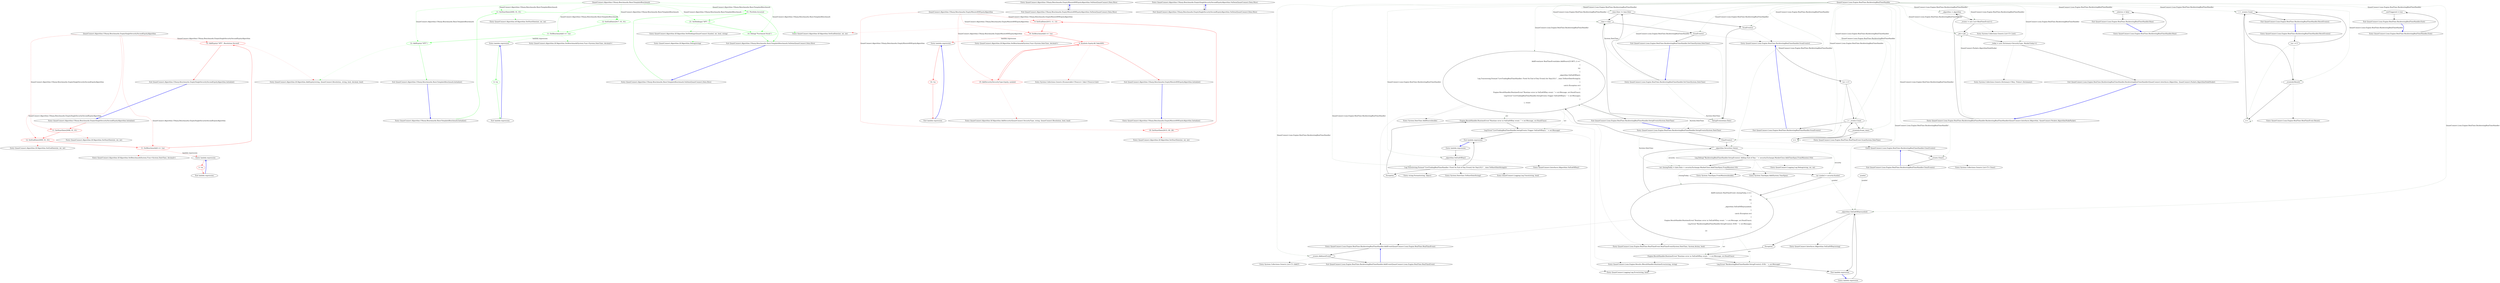 digraph  {
d1 [cluster="QuantConnect.Algorithm.CSharp.Benchmarks.BasicTemplateBenchmark.Initialize()", color=green, community=0, label="11: SetStartDate(2000, 01, 01)", span="29-29"];
d20 [label="QuantConnect.Algorithm.CSharp.Benchmarks.BasicTemplateBenchmark", span=""];
d0 [cluster="QuantConnect.Algorithm.CSharp.Benchmarks.BasicTemplateBenchmark.Initialize()", label="Entry QuantConnect.Algorithm.CSharp.Benchmarks.BasicTemplateBenchmark.Initialize()", span="27-27"];
d2 [cluster="QuantConnect.Algorithm.CSharp.Benchmarks.BasicTemplateBenchmark.Initialize()", color=green, community=0, label="12: SetEndDate(2017, 01, 01)", span="30-30"];
d6 [cluster="QuantConnect.Algorithm.QCAlgorithm.SetStartDate(int, int, int)", label="Entry QuantConnect.Algorithm.QCAlgorithm.SetStartDate(int, int, int)", span="1126-1126"];
d3 [cluster="QuantConnect.Algorithm.CSharp.Benchmarks.BasicTemplateBenchmark.Initialize()", color=green, community=0, label="11: SetBenchmark(dt => 1m)", span="31-31"];
d7 [cluster="QuantConnect.Algorithm.QCAlgorithm.SetEndDate(int, int, int)", label="Entry QuantConnect.Algorithm.QCAlgorithm.SetEndDate(int, int, int)", span="1151-1151"];
d4 [cluster="QuantConnect.Algorithm.CSharp.Benchmarks.BasicTemplateBenchmark.Initialize()", color=green, community=0, label="12: AddEquity(''SPY'')", span="32-32"];
d8 [cluster="QuantConnect.Algorithm.QCAlgorithm.SetBenchmark(System.Func<System.DateTime, decimal>)", label="Entry QuantConnect.Algorithm.QCAlgorithm.SetBenchmark(System.Func<System.DateTime, decimal>)", span="1042-1042"];
d10 [cluster="lambda expression", label="Entry lambda expression", span="31-31"];
d5 [cluster="QuantConnect.Algorithm.CSharp.Benchmarks.BasicTemplateBenchmark.Initialize()", label="Exit QuantConnect.Algorithm.CSharp.Benchmarks.BasicTemplateBenchmark.Initialize()", span="27-27"];
d9 [cluster="QuantConnect.Algorithm.QCAlgorithm.AddEquity(string, QuantConnect.Resolution, string, bool, decimal, bool)", label="Entry QuantConnect.Algorithm.QCAlgorithm.AddEquity(string, QuantConnect.Resolution, string, bool, decimal, bool)", span="1400-1400"];
d11 [cluster="lambda expression", color=green, community=0, label="4: 1m", span="31-31"];
d12 [cluster="lambda expression", label="Exit lambda expression", span="31-31"];
d14 [cluster="QuantConnect.Algorithm.CSharp.Benchmarks.BasicTemplateBenchmark.OnData(QuantConnect.Data.Slice)", color=green, community=0, label="15: !Portfolio.Invested", span="37-37"];
d13 [cluster="QuantConnect.Algorithm.CSharp.Benchmarks.BasicTemplateBenchmark.OnData(QuantConnect.Data.Slice)", label="Entry QuantConnect.Algorithm.CSharp.Benchmarks.BasicTemplateBenchmark.OnData(QuantConnect.Data.Slice)", span="35-35"];
d15 [cluster="QuantConnect.Algorithm.CSharp.Benchmarks.BasicTemplateBenchmark.OnData(QuantConnect.Data.Slice)", color=green, community=0, label="21: SetHoldings(''SPY'', 1)", span="39-39"];
d17 [cluster="QuantConnect.Algorithm.CSharp.Benchmarks.BasicTemplateBenchmark.OnData(QuantConnect.Data.Slice)", label="Exit QuantConnect.Algorithm.CSharp.Benchmarks.BasicTemplateBenchmark.OnData(QuantConnect.Data.Slice)", span="35-35"];
d16 [cluster="QuantConnect.Algorithm.CSharp.Benchmarks.BasicTemplateBenchmark.OnData(QuantConnect.Data.Slice)", color=green, community=0, label="14: Debug(''Purchased Stock'')", span="40-40"];
d18 [cluster="QuantConnect.Algorithm.QCAlgorithm.SetHoldings(QuantConnect.Symbol, int, bool, string)", label="Entry QuantConnect.Algorithm.QCAlgorithm.SetHoldings(QuantConnect.Symbol, int, bool, string)", span="870-870"];
d19 [cluster="QuantConnect.Algorithm.QCAlgorithm.Debug(string)", label="Entry QuantConnect.Algorithm.QCAlgorithm.Debug(string)", span="1699-1699"];
m0_15 [cluster="QuantConnect.Algorithm.CSharp.Benchmarks.EmptyMinute400EquityAlgorithm.OnData(QuantConnect.Data.Slice)", file="EmptyMinute400EquityAlgorithm.cs", label="Entry QuantConnect.Algorithm.CSharp.Benchmarks.EmptyMinute400EquityAlgorithm.OnData(QuantConnect.Data.Slice)", span="19-19"];
m0_16 [cluster="QuantConnect.Algorithm.CSharp.Benchmarks.EmptyMinute400EquityAlgorithm.OnData(QuantConnect.Data.Slice)", file="EmptyMinute400EquityAlgorithm.cs", label="Exit QuantConnect.Algorithm.CSharp.Benchmarks.EmptyMinute400EquityAlgorithm.OnData(QuantConnect.Data.Slice)", span="19-19"];
m0_0 [cluster="QuantConnect.Algorithm.CSharp.Benchmarks.EmptyMinute400EquityAlgorithm.Initialize()", file="EmptyMinute400EquityAlgorithm.cs", label="Entry QuantConnect.Algorithm.CSharp.Benchmarks.EmptyMinute400EquityAlgorithm.Initialize()", span="8-8"];
m0_1 [cluster="QuantConnect.Algorithm.CSharp.Benchmarks.EmptyMinute400EquityAlgorithm.Initialize()", color=red, community=0, file="EmptyMinute400EquityAlgorithm.cs", label="19: SetStartDate(2015, 09, 28)", span="10-10"];
m0_2 [cluster="QuantConnect.Algorithm.CSharp.Benchmarks.EmptyMinute400EquityAlgorithm.Initialize()", color=red, community=0, file="EmptyMinute400EquityAlgorithm.cs", label="9: SetEndDate(2015, 11, 13)", span="11-11"];
m0_3 [cluster="QuantConnect.Algorithm.CSharp.Benchmarks.EmptyMinute400EquityAlgorithm.Initialize()", color=red, community=0, file="EmptyMinute400EquityAlgorithm.cs", label="19: SetBenchmark(dt => 1m)", span="12-12"];
m0_4 [cluster="QuantConnect.Algorithm.CSharp.Benchmarks.EmptyMinute400EquityAlgorithm.Initialize()", color=red, community=0, file="EmptyMinute400EquityAlgorithm.cs", label="9: Symbols.Equity.All.Take(400)", span="13-13"];
m0_5 [cluster="QuantConnect.Algorithm.CSharp.Benchmarks.EmptyMinute400EquityAlgorithm.Initialize()", color=red, community=0, file="EmptyMinute400EquityAlgorithm.cs", label="19: AddSecurity(SecurityType.Equity, symbol)", span="15-15"];
m0_6 [cluster="QuantConnect.Algorithm.CSharp.Benchmarks.EmptyMinute400EquityAlgorithm.Initialize()", file="EmptyMinute400EquityAlgorithm.cs", label="Exit QuantConnect.Algorithm.CSharp.Benchmarks.EmptyMinute400EquityAlgorithm.Initialize()", span="8-8"];
m0_10 [cluster="System.Collections.Generic.IEnumerable<TSource>.Take<TSource>(int)", file="EmptyMinute400EquityAlgorithm.cs", label="Entry System.Collections.Generic.IEnumerable<TSource>.Take<TSource>(int)", span="0-0"];
m0_9 [cluster="QuantConnect.Algorithm.QCAlgorithm.SetBenchmark(System.Func<System.DateTime, decimal>)", file="EmptyMinute400EquityAlgorithm.cs", label="Entry QuantConnect.Algorithm.QCAlgorithm.SetBenchmark(System.Func<System.DateTime, decimal>)", span="1042-1042"];
m0_11 [cluster="QuantConnect.Algorithm.QCAlgorithm.AddSecurity(QuantConnect.SecurityType, string, QuantConnect.Resolution, bool, bool)", file="EmptyMinute400EquityAlgorithm.cs", label="Entry QuantConnect.Algorithm.QCAlgorithm.AddSecurity(QuantConnect.SecurityType, string, QuantConnect.Resolution, bool, bool)", span="1318-1318"];
m0_7 [cluster="QuantConnect.Algorithm.QCAlgorithm.SetStartDate(int, int, int)", file="EmptyMinute400EquityAlgorithm.cs", label="Entry QuantConnect.Algorithm.QCAlgorithm.SetStartDate(int, int, int)", span="1126-1126"];
m0_12 [cluster="lambda expression", file="EmptyMinute400EquityAlgorithm.cs", label="Entry lambda expression", span="12-12"];
m0_13 [cluster="lambda expression", color=red, community=0, file="EmptyMinute400EquityAlgorithm.cs", label="14: 1m", span="12-12"];
m0_14 [cluster="lambda expression", file="EmptyMinute400EquityAlgorithm.cs", label="Exit lambda expression", span="12-12"];
m0_17 [file="EmptyMinute400EquityAlgorithm.cs", label="QuantConnect.Algorithm.CSharp.Benchmarks.EmptyMinute400EquityAlgorithm", span=""];
m2_13 [cluster="QuantConnect.Algorithm.CSharp.Benchmarks.EmptySingleSecuritySecondEquityAlgorithm.OnData(QuantConnect.Data.Slice)", file="EmptySingleSecuritySecondEquityAlgorithm.cs", label="Entry QuantConnect.Algorithm.CSharp.Benchmarks.EmptySingleSecuritySecondEquityAlgorithm.OnData(QuantConnect.Data.Slice)", span="14-14"];
m2_14 [cluster="QuantConnect.Algorithm.CSharp.Benchmarks.EmptySingleSecuritySecondEquityAlgorithm.OnData(QuantConnect.Data.Slice)", file="EmptySingleSecuritySecondEquityAlgorithm.cs", label="Exit QuantConnect.Algorithm.CSharp.Benchmarks.EmptySingleSecuritySecondEquityAlgorithm.OnData(QuantConnect.Data.Slice)", span="14-14"];
m2_7 [cluster="QuantConnect.Algorithm.QCAlgorithm.SetEndDate(int, int, int)", file="EmptySingleSecuritySecondEquityAlgorithm.cs", label="Entry QuantConnect.Algorithm.QCAlgorithm.SetEndDate(int, int, int)", span="1151-1151"];
m2_8 [cluster="QuantConnect.Algorithm.QCAlgorithm.SetBenchmark(System.Func<System.DateTime, decimal>)", file="EmptySingleSecuritySecondEquityAlgorithm.cs", label="Entry QuantConnect.Algorithm.QCAlgorithm.SetBenchmark(System.Func<System.DateTime, decimal>)", span="1042-1042"];
m2_6 [cluster="QuantConnect.Algorithm.QCAlgorithm.SetStartDate(int, int, int)", file="EmptySingleSecuritySecondEquityAlgorithm.cs", label="Entry QuantConnect.Algorithm.QCAlgorithm.SetStartDate(int, int, int)", span="1126-1126"];
m2_0 [cluster="QuantConnect.Algorithm.CSharp.Benchmarks.EmptySingleSecuritySecondEquityAlgorithm.Initialize()", file="EmptySingleSecuritySecondEquityAlgorithm.cs", label="Entry QuantConnect.Algorithm.CSharp.Benchmarks.EmptySingleSecuritySecondEquityAlgorithm.Initialize()", span="6-6"];
m2_1 [cluster="QuantConnect.Algorithm.CSharp.Benchmarks.EmptySingleSecuritySecondEquityAlgorithm.Initialize()", color=red, community=0, file="EmptySingleSecuritySecondEquityAlgorithm.cs", label="11: SetStartDate(2008, 01, 01)", span="8-8"];
m2_2 [cluster="QuantConnect.Algorithm.CSharp.Benchmarks.EmptySingleSecuritySecondEquityAlgorithm.Initialize()", color=red, community=0, file="EmptySingleSecuritySecondEquityAlgorithm.cs", label="12: SetEndDate(2009, 01, 01)", span="9-9"];
m2_3 [cluster="QuantConnect.Algorithm.CSharp.Benchmarks.EmptySingleSecuritySecondEquityAlgorithm.Initialize()", color=red, community=0, file="EmptySingleSecuritySecondEquityAlgorithm.cs", label="11: SetBenchmark(dt => 1m)", span="10-10"];
m2_4 [cluster="QuantConnect.Algorithm.CSharp.Benchmarks.EmptySingleSecuritySecondEquityAlgorithm.Initialize()", color=red, community=0, file="EmptySingleSecuritySecondEquityAlgorithm.cs", label="12: AddEquity(''SPY'', Resolution.Second)", span="11-11"];
m2_5 [cluster="QuantConnect.Algorithm.CSharp.Benchmarks.EmptySingleSecuritySecondEquityAlgorithm.Initialize()", file="EmptySingleSecuritySecondEquityAlgorithm.cs", label="Exit QuantConnect.Algorithm.CSharp.Benchmarks.EmptySingleSecuritySecondEquityAlgorithm.Initialize()", span="6-6"];
m2_10 [cluster="lambda expression", file="EmptySingleSecuritySecondEquityAlgorithm.cs", label="Entry lambda expression", span="10-10"];
m2_11 [cluster="lambda expression", color=red, community=0, file="EmptySingleSecuritySecondEquityAlgorithm.cs", label="3: 1m", span="10-10"];
m2_12 [cluster="lambda expression", file="EmptySingleSecuritySecondEquityAlgorithm.cs", label="Exit lambda expression", span="10-10"];
m2_15 [file="EmptySingleSecuritySecondEquityAlgorithm.cs", label="QuantConnect.Algorithm.CSharp.Benchmarks.EmptySingleSecuritySecondEquityAlgorithm", span=""];
m4_21 [cluster="QuantConnect.Lean.Engine.RealTime.RealTimeEvent.RealTimeEvent(System.DateTime, System.Action, bool)", file="LoaderTests.cs", label="Entry QuantConnect.Lean.Engine.RealTime.RealTimeEvent.RealTimeEvent(System.DateTime, System.Action, bool)", span="62-62"];
m4_59 [cluster="System.Collections.Generic.List<T>.Clear()", file="LoaderTests.cs", label="Entry System.Collections.Generic.List<T>.Clear()", span="0-0"];
m4_6 [cluster="System.Collections.Generic.List<T>.List()", file="LoaderTests.cs", label="Entry System.Collections.Generic.List<T>.List()", span="0-0"];
m4_33 [cluster="lambda expression", file="LoaderTests.cs", label="Entry lambda expression", span="150-162"];
m4_25 [cluster="lambda expression", file="LoaderTests.cs", label="_algorithm.OnEndOfDay(symbol)", span="139-139"];
m4_27 [cluster="lambda expression", file="LoaderTests.cs", label="Engine.ResultHandler.RuntimeError(''Runtime error in OnEndOfDay event: '' + err.Message, err.StackTrace)", span="143-143"];
m4_28 [cluster="lambda expression", file="LoaderTests.cs", label="Log.Error(''BacktestingRealTimeHandler.SetupEvents(): EOD: '' + err.Message)", span="144-144"];
m4_37 [cluster="lambda expression", file="LoaderTests.cs", label="Engine.ResultHandler.RuntimeError(''Runtime error in OnEndOfDay event: '' + err.Message, err.StackTrace)", span="159-159"];
m4_38 [cluster="lambda expression", file="LoaderTests.cs", label="Log.Error(''LiveTradingRealTimeHandler.SetupEvents.Trigger OnEndOfDay(): '' + err.Message)", span="160-160"];
m4_24 [cluster="lambda expression", file="LoaderTests.cs", label="Entry lambda expression", span="135-146"];
m4_26 [cluster="lambda expression", file="LoaderTests.cs", label=Exception, span="141-141"];
m4_29 [cluster="lambda expression", file="LoaderTests.cs", label="Exit lambda expression", span="135-146"];
m4_34 [cluster="lambda expression", file="LoaderTests.cs", label="_algorithm.OnEndOfDay()", span="154-154"];
m4_35 [cluster="lambda expression", file="LoaderTests.cs", label="Log.Trace(string.Format(''LiveTradingRealTimeHandler: Fired On End of Day Event() for Day({0})'', _time.ToShortDateString()))", span="155-155"];
m4_36 [cluster="lambda expression", file="LoaderTests.cs", label=Exception, span="157-157"];
m4_39 [cluster="lambda expression", file="LoaderTests.cs", label="Exit lambda expression", span="150-162"];
m4_32 [cluster="QuantConnect.Logging.Log.Error(string, bool)", file="LoaderTests.cs", label="Entry QuantConnect.Logging.Log.Error(string, bool)", span="86-86"];
m4_18 [cluster="System.TimeSpan.FromMinutes(double)", file="LoaderTests.cs", label="Entry System.TimeSpan.FromMinutes(double)", span="0-0"];
m4_8 [cluster="QuantConnect.Lean.Engine.RealTime.BacktestingRealTimeHandler.SetupEvents(System.DateTime)", file="LoaderTests.cs", label="Entry QuantConnect.Lean.Engine.RealTime.BacktestingRealTimeHandler.SetupEvents(System.DateTime)", span="120-120"];
m4_9 [cluster="QuantConnect.Lean.Engine.RealTime.BacktestingRealTimeHandler.SetupEvents(System.DateTime)", file="LoaderTests.cs", label="ClearEvents()", span="123-123"];
m4_12 [cluster="QuantConnect.Lean.Engine.RealTime.BacktestingRealTimeHandler.SetupEvents(System.DateTime)", file="LoaderTests.cs", label="var closingToday = date.Date + security.Exchange.MarketClose.Add(TimeSpan.FromMinutes(-10))", span="133-133"];
m4_15 [cluster="QuantConnect.Lean.Engine.RealTime.BacktestingRealTimeHandler.SetupEvents(System.DateTime)", file="LoaderTests.cs", label="AddEvent(new RealTimeEvent(date.AddHours(23.967), () =>\r\n            {\r\n                try\r\n                {\r\n                    _algorithm.OnEndOfDay();\r\n                    Log.Trace(string.Format(''LiveTradingRealTimeHandler: Fired On End of Day Event() for Day({0})'', _time.ToShortDateString()));\r\n                }\r\n                catch (Exception err)\r\n                {\r\n                    Engine.ResultHandler.RuntimeError(''Runtime error in OnEndOfDay event: '' + err.Message, err.StackTrace);\r\n                    Log.Error(''LiveTradingRealTimeHandler.SetupEvents.Trigger OnEndOfDay(): '' + err.Message);\r\n                }\r\n            }, true))", span="150-162"];
m4_10 [cluster="QuantConnect.Lean.Engine.RealTime.BacktestingRealTimeHandler.SetupEvents(System.DateTime)", file="LoaderTests.cs", label="_algorithm.Securities.Values", span="127-127"];
m4_11 [cluster="QuantConnect.Lean.Engine.RealTime.BacktestingRealTimeHandler.SetupEvents(System.DateTime)", file="LoaderTests.cs", label="Log.Debug(''BacktestingRealTimeHandler.SetupEvents(): Adding End of Day: '' + security.Exchange.MarketClose.Add(TimeSpan.FromMinutes(-10)))", span="130-130"];
m4_13 [cluster="QuantConnect.Lean.Engine.RealTime.BacktestingRealTimeHandler.SetupEvents(System.DateTime)", file="LoaderTests.cs", label="var symbol = security.Symbol", span="134-134"];
m4_14 [cluster="QuantConnect.Lean.Engine.RealTime.BacktestingRealTimeHandler.SetupEvents(System.DateTime)", file="LoaderTests.cs", label="AddEvent(new RealTimeEvent( closingToday, () =>\r\n                {\r\n                    try\r\n                    {\r\n                        _algorithm.OnEndOfDay(symbol);\r\n                    }\r\n                    catch (Exception err)\r\n                    {\r\n                        Engine.ResultHandler.RuntimeError(''Runtime error in OnEndOfDay event: '' + err.Message, err.StackTrace);\r\n                        Log.Error(''BacktestingRealTimeHandler.SetupEvents(): EOD: '' + err.Message);\r\n                    }\r\n                }))", span="135-146"];
m4_16 [cluster="QuantConnect.Lean.Engine.RealTime.BacktestingRealTimeHandler.SetupEvents(System.DateTime)", file="LoaderTests.cs", label="Exit QuantConnect.Lean.Engine.RealTime.BacktestingRealTimeHandler.SetupEvents(System.DateTime)", span="120-120"];
m4_30 [cluster="QuantConnect.Interfaces.IAlgorithm.OnEndOfDay(string)", file="LoaderTests.cs", label="Entry QuantConnect.Interfaces.IAlgorithm.OnEndOfDay(string)", span="265-265"];
m4_67 [cluster="QuantConnect.Lean.Engine.RealTime.BacktestingRealTimeHandler.SetTime(System.DateTime)", file="LoaderTests.cs", label="Entry QuantConnect.Lean.Engine.RealTime.BacktestingRealTimeHandler.SetTime(System.DateTime)", span="219-219"];
m4_68 [cluster="QuantConnect.Lean.Engine.RealTime.BacktestingRealTimeHandler.SetTime(System.DateTime)", file="LoaderTests.cs", label="_time.Date != time.Date", span="222-222"];
m4_70 [cluster="QuantConnect.Lean.Engine.RealTime.BacktestingRealTimeHandler.SetTime(System.DateTime)", file="LoaderTests.cs", label="SetupEvents(time.Date)", span="229-229"];
m4_71 [cluster="QuantConnect.Lean.Engine.RealTime.BacktestingRealTimeHandler.SetTime(System.DateTime)", file="LoaderTests.cs", label="_time = time", span="233-233"];
m4_69 [cluster="QuantConnect.Lean.Engine.RealTime.BacktestingRealTimeHandler.SetTime(System.DateTime)", file="LoaderTests.cs", label="ScanEvents()", span="226-226"];
m4_72 [cluster="QuantConnect.Lean.Engine.RealTime.BacktestingRealTimeHandler.SetTime(System.DateTime)", file="LoaderTests.cs", label="ScanEvents()", span="237-237"];
m4_73 [cluster="QuantConnect.Lean.Engine.RealTime.BacktestingRealTimeHandler.SetTime(System.DateTime)", file="LoaderTests.cs", label="Exit QuantConnect.Lean.Engine.RealTime.BacktestingRealTimeHandler.SetTime(System.DateTime)", span="219-219"];
m4_56 [cluster="QuantConnect.Lean.Engine.RealTime.RealTimeEvent.Scan(System.DateTime)", file="LoaderTests.cs", label="Entry QuantConnect.Lean.Engine.RealTime.RealTimeEvent.Scan(System.DateTime)", span="77-77"];
m4_23 [cluster="System.DateTime.AddHours(double)", file="LoaderTests.cs", label="Entry System.DateTime.AddHours(double)", span="0-0"];
m4_0 [cluster="QuantConnect.Lean.Engine.RealTime.BacktestingRealTimeHandler.BacktestingRealTimeHandler(QuantConnect.Interfaces.IAlgorithm, QuantConnect.Packets.AlgorithmNodePacket)", file="LoaderTests.cs", label="Entry QuantConnect.Lean.Engine.RealTime.BacktestingRealTimeHandler.BacktestingRealTimeHandler(QuantConnect.Interfaces.IAlgorithm, QuantConnect.Packets.AlgorithmNodePacket)", span="104-104"];
m4_1 [cluster="QuantConnect.Lean.Engine.RealTime.BacktestingRealTimeHandler.BacktestingRealTimeHandler(QuantConnect.Interfaces.IAlgorithm, QuantConnect.Packets.AlgorithmNodePacket)", file="LoaderTests.cs", label="_algorithm = algorithm", span="107-107"];
m4_3 [cluster="QuantConnect.Lean.Engine.RealTime.BacktestingRealTimeHandler.BacktestingRealTimeHandler(QuantConnect.Interfaces.IAlgorithm, QuantConnect.Packets.AlgorithmNodePacket)", file="LoaderTests.cs", label="_job = job", span="109-109"];
m4_2 [cluster="QuantConnect.Lean.Engine.RealTime.BacktestingRealTimeHandler.BacktestingRealTimeHandler(QuantConnect.Interfaces.IAlgorithm, QuantConnect.Packets.AlgorithmNodePacket)", file="LoaderTests.cs", label="_events = new List<RealTimeEvent>()", span="108-108"];
m4_4 [cluster="QuantConnect.Lean.Engine.RealTime.BacktestingRealTimeHandler.BacktestingRealTimeHandler(QuantConnect.Interfaces.IAlgorithm, QuantConnect.Packets.AlgorithmNodePacket)", file="LoaderTests.cs", label="_today = new Dictionary<SecurityType, MarketToday>()", span="110-110"];
m4_5 [cluster="QuantConnect.Lean.Engine.RealTime.BacktestingRealTimeHandler.BacktestingRealTimeHandler(QuantConnect.Interfaces.IAlgorithm, QuantConnect.Packets.AlgorithmNodePacket)", file="LoaderTests.cs", label="Exit QuantConnect.Lean.Engine.RealTime.BacktestingRealTimeHandler.BacktestingRealTimeHandler(QuantConnect.Interfaces.IAlgorithm, QuantConnect.Packets.AlgorithmNodePacket)", span="104-104"];
m4_42 [cluster="string.Format(string, object)", file="LoaderTests.cs", label="Entry string.Format(string, object)", span="0-0"];
m4_20 [cluster="QuantConnect.Logging.Log.Debug(string, int, int)", file="LoaderTests.cs", label="Entry QuantConnect.Logging.Log.Debug(string, int, int)", span="124-124"];
m4_44 [cluster="QuantConnect.Lean.Engine.RealTime.BacktestingRealTimeHandler.Run()", file="LoaderTests.cs", label="Entry QuantConnect.Lean.Engine.RealTime.BacktestingRealTimeHandler.Run()", span="169-169"];
m4_45 [cluster="QuantConnect.Lean.Engine.RealTime.BacktestingRealTimeHandler.Run()", file="LoaderTests.cs", label="_isActive = false", span="171-171"];
m4_46 [cluster="QuantConnect.Lean.Engine.RealTime.BacktestingRealTimeHandler.Run()", file="LoaderTests.cs", label="Exit QuantConnect.Lean.Engine.RealTime.BacktestingRealTimeHandler.Run()", span="169-169"];
m4_66 [cluster="QuantConnect.Lean.Engine.RealTime.RealTimeEvent.Reset()", file="LoaderTests.cs", label="Entry QuantConnect.Lean.Engine.RealTime.RealTimeEvent.Reset()", span="107-107"];
m4_60 [cluster="QuantConnect.Lean.Engine.RealTime.BacktestingRealTimeHandler.ResetEvents()", file="LoaderTests.cs", label="Entry QuantConnect.Lean.Engine.RealTime.BacktestingRealTimeHandler.ResetEvents()", span="206-206"];
m4_61 [cluster="QuantConnect.Lean.Engine.RealTime.BacktestingRealTimeHandler.ResetEvents()", file="LoaderTests.cs", label="var i = 0", span="208-208"];
m4_62 [cluster="QuantConnect.Lean.Engine.RealTime.BacktestingRealTimeHandler.ResetEvents()", file="LoaderTests.cs", label="i < _events.Count", span="208-208"];
m4_63 [cluster="QuantConnect.Lean.Engine.RealTime.BacktestingRealTimeHandler.ResetEvents()", file="LoaderTests.cs", label="_events[i].Reset()", span="210-210"];
m4_64 [cluster="QuantConnect.Lean.Engine.RealTime.BacktestingRealTimeHandler.ResetEvents()", file="LoaderTests.cs", label="i++", span="208-208"];
m4_65 [cluster="QuantConnect.Lean.Engine.RealTime.BacktestingRealTimeHandler.ResetEvents()", file="LoaderTests.cs", label="Exit QuantConnect.Lean.Engine.RealTime.BacktestingRealTimeHandler.ResetEvents()", span="206-206"];
m4_7 [cluster="System.Collections.Generic.Dictionary<TKey, TValue>.Dictionary()", file="LoaderTests.cs", label="Entry System.Collections.Generic.Dictionary<TKey, TValue>.Dictionary()", span="0-0"];
m4_74 [cluster="QuantConnect.Lean.Engine.RealTime.BacktestingRealTimeHandler.Exit()", file="LoaderTests.cs", label="Entry QuantConnect.Lean.Engine.RealTime.BacktestingRealTimeHandler.Exit()", span="243-243"];
m4_75 [cluster="QuantConnect.Lean.Engine.RealTime.BacktestingRealTimeHandler.Exit()", file="LoaderTests.cs", label="_exitTriggered = true", span="245-245"];
m4_76 [cluster="QuantConnect.Lean.Engine.RealTime.BacktestingRealTimeHandler.Exit()", file="LoaderTests.cs", label="Exit QuantConnect.Lean.Engine.RealTime.BacktestingRealTimeHandler.Exit()", span="243-243"];
m4_49 [cluster="System.Collections.Generic.List<T>.Add(T)", file="LoaderTests.cs", label="Entry System.Collections.Generic.List<T>.Add(T)", span="0-0"];
m4_41 [cluster="System.DateTime.ToShortDateString()", file="LoaderTests.cs", label="Entry System.DateTime.ToShortDateString()", span="0-0"];
m4_22 [cluster="QuantConnect.Lean.Engine.RealTime.BacktestingRealTimeHandler.AddEvent(QuantConnect.Lean.Engine.RealTime.RealTimeEvent)", file="LoaderTests.cs", label="Entry QuantConnect.Lean.Engine.RealTime.BacktestingRealTimeHandler.AddEvent(QuantConnect.Lean.Engine.RealTime.RealTimeEvent)", span="179-179"];
m4_47 [cluster="QuantConnect.Lean.Engine.RealTime.BacktestingRealTimeHandler.AddEvent(QuantConnect.Lean.Engine.RealTime.RealTimeEvent)", file="LoaderTests.cs", label="_events.Add(newEvent)", span="181-181"];
m4_48 [cluster="QuantConnect.Lean.Engine.RealTime.BacktestingRealTimeHandler.AddEvent(QuantConnect.Lean.Engine.RealTime.RealTimeEvent)", file="LoaderTests.cs", label="Exit QuantConnect.Lean.Engine.RealTime.BacktestingRealTimeHandler.AddEvent(QuantConnect.Lean.Engine.RealTime.RealTimeEvent)", span="179-179"];
m4_40 [cluster="QuantConnect.Interfaces.IAlgorithm.OnEndOfDay()", file="LoaderTests.cs", label="Entry QuantConnect.Interfaces.IAlgorithm.OnEndOfDay()", span="260-260"];
m4_50 [cluster="QuantConnect.Lean.Engine.RealTime.BacktestingRealTimeHandler.ScanEvents()", file="LoaderTests.cs", label="Entry QuantConnect.Lean.Engine.RealTime.BacktestingRealTimeHandler.ScanEvents()", span="187-187"];
m4_51 [cluster="QuantConnect.Lean.Engine.RealTime.BacktestingRealTimeHandler.ScanEvents()", file="LoaderTests.cs", label="var i = 0", span="189-189"];
m4_52 [cluster="QuantConnect.Lean.Engine.RealTime.BacktestingRealTimeHandler.ScanEvents()", file="LoaderTests.cs", label="i < _events.Count", span="189-189"];
m4_53 [cluster="QuantConnect.Lean.Engine.RealTime.BacktestingRealTimeHandler.ScanEvents()", file="LoaderTests.cs", label="_events[i].Scan(_time)", span="191-191"];
m4_54 [cluster="QuantConnect.Lean.Engine.RealTime.BacktestingRealTimeHandler.ScanEvents()", file="LoaderTests.cs", label="i++", span="189-189"];
m4_55 [cluster="QuantConnect.Lean.Engine.RealTime.BacktestingRealTimeHandler.ScanEvents()", file="LoaderTests.cs", label="Exit QuantConnect.Lean.Engine.RealTime.BacktestingRealTimeHandler.ScanEvents()", span="187-187"];
m4_17 [cluster="QuantConnect.Lean.Engine.RealTime.BacktestingRealTimeHandler.ClearEvents()", file="LoaderTests.cs", label="Entry QuantConnect.Lean.Engine.RealTime.BacktestingRealTimeHandler.ClearEvents()", span="198-198"];
m4_57 [cluster="QuantConnect.Lean.Engine.RealTime.BacktestingRealTimeHandler.ClearEvents()", file="LoaderTests.cs", label="_events.Clear()", span="200-200"];
m4_58 [cluster="QuantConnect.Lean.Engine.RealTime.BacktestingRealTimeHandler.ClearEvents()", file="LoaderTests.cs", label="Exit QuantConnect.Lean.Engine.RealTime.BacktestingRealTimeHandler.ClearEvents()", span="198-198"];
m4_19 [cluster="System.TimeSpan.Add(System.TimeSpan)", file="LoaderTests.cs", label="Entry System.TimeSpan.Add(System.TimeSpan)", span="0-0"];
m4_43 [cluster="QuantConnect.Logging.Log.Trace(string, bool)", file="LoaderTests.cs", label="Entry QuantConnect.Logging.Log.Trace(string, bool)", span="104-104"];
m4_31 [cluster="QuantConnect.Lean.Engine.Results.IResultHandler.RuntimeError(string, string)", file="LoaderTests.cs", label="Entry QuantConnect.Lean.Engine.Results.IResultHandler.RuntimeError(string, string)", span="121-121"];
m4_77 [file="LoaderTests.cs", label="QuantConnect.Lean.Engine.RealTime.BacktestingRealTimeHandler", span=""];
m4_78 [file="LoaderTests.cs", label=symbol, span=""];
d1 -> d2  [color=green, key=0, style=solid];
d1 -> d6  [color=green, key=2, style=dotted];
d20 -> d1  [color=green, key=1, label="QuantConnect.Algorithm.CSharp.Benchmarks.BasicTemplateBenchmark", style=dashed];
d20 -> d2  [color=green, key=1, label="QuantConnect.Algorithm.CSharp.Benchmarks.BasicTemplateBenchmark", style=dashed];
d20 -> d3  [color=green, key=1, label="QuantConnect.Algorithm.CSharp.Benchmarks.BasicTemplateBenchmark", style=dashed];
d20 -> d4  [color=green, key=1, label="QuantConnect.Algorithm.CSharp.Benchmarks.BasicTemplateBenchmark", style=dashed];
d20 -> d14  [color=green, key=1, label="QuantConnect.Algorithm.CSharp.Benchmarks.BasicTemplateBenchmark", style=dashed];
d20 -> d15  [color=green, key=1, label="QuantConnect.Algorithm.CSharp.Benchmarks.BasicTemplateBenchmark", style=dashed];
d20 -> d16  [color=green, key=1, label="QuantConnect.Algorithm.CSharp.Benchmarks.BasicTemplateBenchmark", style=dashed];
d0 -> d1  [color=green, key=0, style=solid];
d2 -> d3  [color=green, key=0, style=solid];
d2 -> d7  [color=green, key=2, style=dotted];
d3 -> d4  [color=green, key=0, style=solid];
d3 -> d8  [color=green, key=2, style=dotted];
d3 -> d10  [color=green, key=1, label="lambda expression", style=dashed];
d4 -> d5  [color=green, key=0, style=solid];
d4 -> d9  [color=green, key=2, style=dotted];
d10 -> d11  [color=green, key=0, style=solid];
d5 -> d0  [color=blue, key=0, style=bold];
d11 -> d12  [color=green, key=0, style=solid];
d12 -> d10  [color=blue, key=0, style=bold];
d14 -> d15  [color=green, key=0, style=solid];
d14 -> d17  [color=green, key=0, style=solid];
d13 -> d14  [color=green, key=0, style=solid];
d15 -> d16  [color=green, key=0, style=solid];
d15 -> d18  [color=green, key=2, style=dotted];
d17 -> d13  [color=blue, key=0, style=bold];
d16 -> d17  [color=green, key=0, style=solid];
d16 -> d19  [color=green, key=2, style=dotted];
m0_15 -> m0_16  [key=0, style=solid];
m0_16 -> m0_15  [color=blue, key=0, style=bold];
m0_0 -> m0_1  [color=red, key=0, style=solid];
m0_1 -> m0_2  [color=red, key=0, style=solid];
m0_1 -> m0_7  [color=red, key=2, style=dotted];
m0_2 -> m0_3  [color=red, key=0, style=solid];
m0_2 -> d7  [color=red, key=2, style=dotted];
m0_3 -> m0_4  [color=red, key=0, style=solid];
m0_3 -> m0_9  [color=red, key=2, style=dotted];
m0_3 -> m0_12  [color=red, key=1, label="lambda expression", style=dashed];
m0_4 -> m0_5  [color=red, key=0, style=solid];
m0_4 -> m0_6  [color=red, key=0, style=solid];
m0_4 -> m0_10  [color=red, key=2, style=dotted];
m0_5 -> m0_4  [color=red, key=0, style=solid];
m0_5 -> m0_11  [color=red, key=2, style=dotted];
m0_6 -> m0_0  [color=blue, key=0, style=bold];
m0_12 -> m0_13  [color=red, key=0, style=solid];
m0_13 -> m0_14  [color=red, key=0, style=solid];
m0_14 -> m0_12  [color=blue, key=0, style=bold];
m0_17 -> m0_1  [color=red, key=1, label="QuantConnect.Algorithm.CSharp.Benchmarks.EmptyMinute400EquityAlgorithm", style=dashed];
m0_17 -> m0_2  [color=red, key=1, label="QuantConnect.Algorithm.CSharp.Benchmarks.EmptyMinute400EquityAlgorithm", style=dashed];
m0_17 -> m0_3  [color=red, key=1, label="QuantConnect.Algorithm.CSharp.Benchmarks.EmptyMinute400EquityAlgorithm", style=dashed];
m0_17 -> m0_5  [color=red, key=1, label="QuantConnect.Algorithm.CSharp.Benchmarks.EmptyMinute400EquityAlgorithm", style=dashed];
m2_13 -> m2_14  [key=0, style=solid];
m2_14 -> m2_13  [color=blue, key=0, style=bold];
m2_0 -> m2_1  [color=red, key=0, style=solid];
m2_1 -> m2_2  [color=red, key=0, style=solid];
m2_1 -> m2_6  [color=red, key=2, style=dotted];
m2_2 -> m2_3  [color=red, key=0, style=solid];
m2_2 -> m2_7  [color=red, key=2, style=dotted];
m2_3 -> m2_4  [color=red, key=0, style=solid];
m2_3 -> m2_8  [color=red, key=2, style=dotted];
m2_3 -> m2_10  [color=red, key=1, label="lambda expression", style=dashed];
m2_4 -> m2_5  [color=red, key=0, style=solid];
m2_4 -> d9  [color=red, key=2, style=dotted];
m2_5 -> m2_0  [color=blue, key=0, style=bold];
m2_10 -> m2_11  [color=red, key=0, style=solid];
m2_11 -> m2_12  [color=red, key=0, style=solid];
m2_12 -> m2_10  [color=blue, key=0, style=bold];
m2_15 -> m2_1  [color=red, key=1, label="QuantConnect.Algorithm.CSharp.Benchmarks.EmptySingleSecuritySecondEquityAlgorithm", style=dashed];
m2_15 -> m2_2  [color=red, key=1, label="QuantConnect.Algorithm.CSharp.Benchmarks.EmptySingleSecuritySecondEquityAlgorithm", style=dashed];
m2_15 -> m2_3  [color=red, key=1, label="QuantConnect.Algorithm.CSharp.Benchmarks.EmptySingleSecuritySecondEquityAlgorithm", style=dashed];
m2_15 -> m2_4  [color=red, key=1, label="QuantConnect.Algorithm.CSharp.Benchmarks.EmptySingleSecuritySecondEquityAlgorithm", style=dashed];
m4_33 -> m4_34  [key=0, style=solid];
m4_25 -> m4_26  [key=0, style=solid];
m4_25 -> m4_29  [key=0, style=solid];
m4_25 -> m4_30  [key=2, style=dotted];
m4_27 -> m4_28  [key=0, style=solid];
m4_27 -> m4_31  [key=2, style=dotted];
m4_28 -> m4_29  [key=0, style=solid];
m4_28 -> m4_32  [key=2, style=dotted];
m4_37 -> m4_38  [key=0, style=solid];
m4_37 -> m4_31  [key=2, style=dotted];
m4_38 -> m4_39  [key=0, style=solid];
m4_38 -> m4_32  [key=2, style=dotted];
m4_24 -> m4_25  [key=0, style=solid];
m4_26 -> m4_27  [key=0, style=solid];
m4_29 -> m4_24  [color=blue, key=0, style=bold];
m4_34 -> m4_35  [key=0, style=solid];
m4_34 -> m4_40  [key=2, style=dotted];
m4_35 -> m4_36  [key=0, style=solid];
m4_35 -> m4_39  [key=0, style=solid];
m4_35 -> m4_41  [key=2, style=dotted];
m4_35 -> m4_42  [key=2, style=dotted];
m4_35 -> m4_43  [key=2, style=dotted];
m4_36 -> m4_37  [key=0, style=solid];
m4_39 -> m4_33  [color=blue, key=0, style=bold];
m4_8 -> m4_9  [key=0, style=solid];
m4_8 -> m4_12  [color=darkseagreen4, key=1, label="System.DateTime", style=dashed];
m4_8 -> m4_15  [color=darkseagreen4, key=1, label="System.DateTime", style=dashed];
m4_9 -> m4_10  [key=0, style=solid];
m4_9 -> m4_17  [key=2, style=dotted];
m4_12 -> m4_13  [key=0, style=solid];
m4_12 -> m4_18  [key=2, style=dotted];
m4_12 -> m4_19  [key=2, style=dotted];
m4_12 -> m4_14  [color=darkseagreen4, key=1, label=closingToday, style=dashed];
m4_15 -> m4_16  [key=0, style=solid];
m4_15 -> m4_21  [key=2, style=dotted];
m4_15 -> m4_23  [key=2, style=dotted];
m4_15 -> m4_22  [key=2, style=dotted];
m4_15 -> m4_37  [color=darkseagreen4, key=1, label=err, style=dashed];
m4_15 -> m4_38  [color=darkseagreen4, key=1, label=err, style=dashed];
m4_10 -> m4_11  [key=0, style=solid];
m4_10 -> m4_15  [key=0, style=solid];
m4_10 -> m4_12  [color=darkseagreen4, key=1, label=security, style=dashed];
m4_10 -> m4_13  [color=darkseagreen4, key=1, label=security, style=dashed];
m4_11 -> m4_12  [key=0, style=solid];
m4_11 -> m4_18  [key=2, style=dotted];
m4_11 -> m4_19  [key=2, style=dotted];
m4_11 -> m4_20  [key=2, style=dotted];
m4_13 -> m4_14  [key=0, style=solid];
m4_13 -> m4_25  [color=darkseagreen4, key=1, label=symbol, style=dashed];
m4_14 -> m4_10  [key=0, style=solid];
m4_14 -> m4_21  [key=2, style=dotted];
m4_14 -> m4_22  [key=2, style=dotted];
m4_14 -> m4_27  [color=darkseagreen4, key=1, label=err, style=dashed];
m4_14 -> m4_28  [color=darkseagreen4, key=1, label=err, style=dashed];
m4_16 -> m4_8  [color=blue, key=0, style=bold];
m4_67 -> m4_68  [key=0, style=solid];
m4_67 -> m4_70  [color=darkseagreen4, key=1, label="System.DateTime", style=dashed];
m4_67 -> m4_71  [color=darkseagreen4, key=1, label="System.DateTime", style=dashed];
m4_68 -> m4_69  [key=0, style=solid];
m4_68 -> m4_71  [key=0, style=solid];
m4_70 -> m4_71  [key=0, style=solid];
m4_70 -> m4_8  [key=2, style=dotted];
m4_71 -> m4_72  [key=0, style=solid];
m4_69 -> m4_70  [key=0, style=solid];
m4_69 -> m4_50  [key=2, style=dotted];
m4_72 -> m4_73  [key=0, style=solid];
m4_72 -> m4_50  [key=2, style=dotted];
m4_73 -> m4_67  [color=blue, key=0, style=bold];
m4_0 -> m4_1  [key=0, style=solid];
m4_0 -> m4_3  [color=darkseagreen4, key=1, label="QuantConnect.Packets.AlgorithmNodePacket", style=dashed];
m4_1 -> m4_2  [key=0, style=solid];
m4_3 -> m4_4  [key=0, style=solid];
m4_2 -> m4_3  [key=0, style=solid];
m4_2 -> m4_6  [key=2, style=dotted];
m4_4 -> m4_5  [key=0, style=solid];
m4_4 -> m4_7  [key=2, style=dotted];
m4_5 -> m4_0  [color=blue, key=0, style=bold];
m4_44 -> m4_45  [key=0, style=solid];
m4_45 -> m4_46  [key=0, style=solid];
m4_46 -> m4_44  [color=blue, key=0, style=bold];
m4_60 -> m4_61  [key=0, style=solid];
m4_61 -> m4_62  [key=0, style=solid];
m4_61 -> m4_63  [color=darkseagreen4, key=1, label=i, style=dashed];
m4_61 -> m4_64  [color=darkseagreen4, key=1, label=i, style=dashed];
m4_62 -> m4_63  [key=0, style=solid];
m4_62 -> m4_65  [key=0, style=solid];
m4_63 -> m4_64  [key=0, style=solid];
m4_63 -> m4_66  [key=2, style=dotted];
m4_64 -> m4_62  [key=0, style=solid];
m4_64 -> m4_64  [color=darkseagreen4, key=1, label=i, style=dashed];
m4_65 -> m4_60  [color=blue, key=0, style=bold];
m4_74 -> m4_75  [key=0, style=solid];
m4_75 -> m4_76  [key=0, style=solid];
m4_76 -> m4_74  [color=blue, key=0, style=bold];
m4_22 -> m4_47  [key=0, style=solid];
m4_47 -> m4_48  [key=0, style=solid];
m4_47 -> m4_49  [key=2, style=dotted];
m4_48 -> m4_22  [color=blue, key=0, style=bold];
m4_50 -> m4_51  [key=0, style=solid];
m4_51 -> m4_52  [key=0, style=solid];
m4_51 -> m4_53  [color=darkseagreen4, key=1, label=i, style=dashed];
m4_51 -> m4_54  [color=darkseagreen4, key=1, label=i, style=dashed];
m4_52 -> m4_53  [key=0, style=solid];
m4_52 -> m4_55  [key=0, style=solid];
m4_53 -> m4_54  [key=0, style=solid];
m4_53 -> m4_56  [key=2, style=dotted];
m4_54 -> m4_52  [key=0, style=solid];
m4_54 -> m4_54  [color=darkseagreen4, key=1, label=i, style=dashed];
m4_55 -> m4_50  [color=blue, key=0, style=bold];
m4_17 -> m4_57  [key=0, style=solid];
m4_57 -> m4_58  [key=0, style=solid];
m4_57 -> m4_59  [key=2, style=dotted];
m4_58 -> m4_17  [color=blue, key=0, style=bold];
m4_77 -> m4_1  [color=darkseagreen4, key=1, label="QuantConnect.Lean.Engine.RealTime.BacktestingRealTimeHandler", style=dashed];
m4_77 -> m4_2  [color=darkseagreen4, key=1, label="QuantConnect.Lean.Engine.RealTime.BacktestingRealTimeHandler", style=dashed];
m4_77 -> m4_3  [color=darkseagreen4, key=1, label="QuantConnect.Lean.Engine.RealTime.BacktestingRealTimeHandler", style=dashed];
m4_77 -> m4_4  [color=darkseagreen4, key=1, label="QuantConnect.Lean.Engine.RealTime.BacktestingRealTimeHandler", style=dashed];
m4_77 -> m4_9  [color=darkseagreen4, key=1, label="QuantConnect.Lean.Engine.RealTime.BacktestingRealTimeHandler", style=dashed];
m4_77 -> m4_10  [color=darkseagreen4, key=1, label="QuantConnect.Lean.Engine.RealTime.BacktestingRealTimeHandler", style=dashed];
m4_77 -> m4_14  [color=darkseagreen4, key=1, label="QuantConnect.Lean.Engine.RealTime.BacktestingRealTimeHandler", style=dashed];
m4_77 -> m4_25  [color=darkseagreen4, key=1, label="QuantConnect.Lean.Engine.RealTime.BacktestingRealTimeHandler", style=dashed];
m4_77 -> m4_15  [color=darkseagreen4, key=1, label="QuantConnect.Lean.Engine.RealTime.BacktestingRealTimeHandler", style=dashed];
m4_77 -> m4_34  [color=darkseagreen4, key=1, label="QuantConnect.Lean.Engine.RealTime.BacktestingRealTimeHandler", style=dashed];
m4_77 -> m4_35  [color=darkseagreen4, key=1, label="QuantConnect.Lean.Engine.RealTime.BacktestingRealTimeHandler", style=dashed];
m4_77 -> m4_45  [color=darkseagreen4, key=1, label="QuantConnect.Lean.Engine.RealTime.BacktestingRealTimeHandler", style=dashed];
m4_77 -> m4_47  [color=darkseagreen4, key=1, label="QuantConnect.Lean.Engine.RealTime.BacktestingRealTimeHandler", style=dashed];
m4_77 -> m4_52  [color=darkseagreen4, key=1, label="QuantConnect.Lean.Engine.RealTime.BacktestingRealTimeHandler", style=dashed];
m4_77 -> m4_53  [color=darkseagreen4, key=1, label="QuantConnect.Lean.Engine.RealTime.BacktestingRealTimeHandler", style=dashed];
m4_77 -> m4_57  [color=darkseagreen4, key=1, label="QuantConnect.Lean.Engine.RealTime.BacktestingRealTimeHandler", style=dashed];
m4_77 -> m4_62  [color=darkseagreen4, key=1, label="QuantConnect.Lean.Engine.RealTime.BacktestingRealTimeHandler", style=dashed];
m4_77 -> m4_63  [color=darkseagreen4, key=1, label="QuantConnect.Lean.Engine.RealTime.BacktestingRealTimeHandler", style=dashed];
m4_77 -> m4_68  [color=darkseagreen4, key=1, label="QuantConnect.Lean.Engine.RealTime.BacktestingRealTimeHandler", style=dashed];
m4_77 -> m4_69  [color=darkseagreen4, key=1, label="QuantConnect.Lean.Engine.RealTime.BacktestingRealTimeHandler", style=dashed];
m4_77 -> m4_70  [color=darkseagreen4, key=1, label="QuantConnect.Lean.Engine.RealTime.BacktestingRealTimeHandler", style=dashed];
m4_77 -> m4_71  [color=darkseagreen4, key=1, label="QuantConnect.Lean.Engine.RealTime.BacktestingRealTimeHandler", style=dashed];
m4_77 -> m4_72  [color=darkseagreen4, key=1, label="QuantConnect.Lean.Engine.RealTime.BacktestingRealTimeHandler", style=dashed];
m4_77 -> m4_75  [color=darkseagreen4, key=1, label="QuantConnect.Lean.Engine.RealTime.BacktestingRealTimeHandler", style=dashed];
m4_78 -> m4_25  [color=darkseagreen4, key=1, label=symbol, style=dashed];
}

